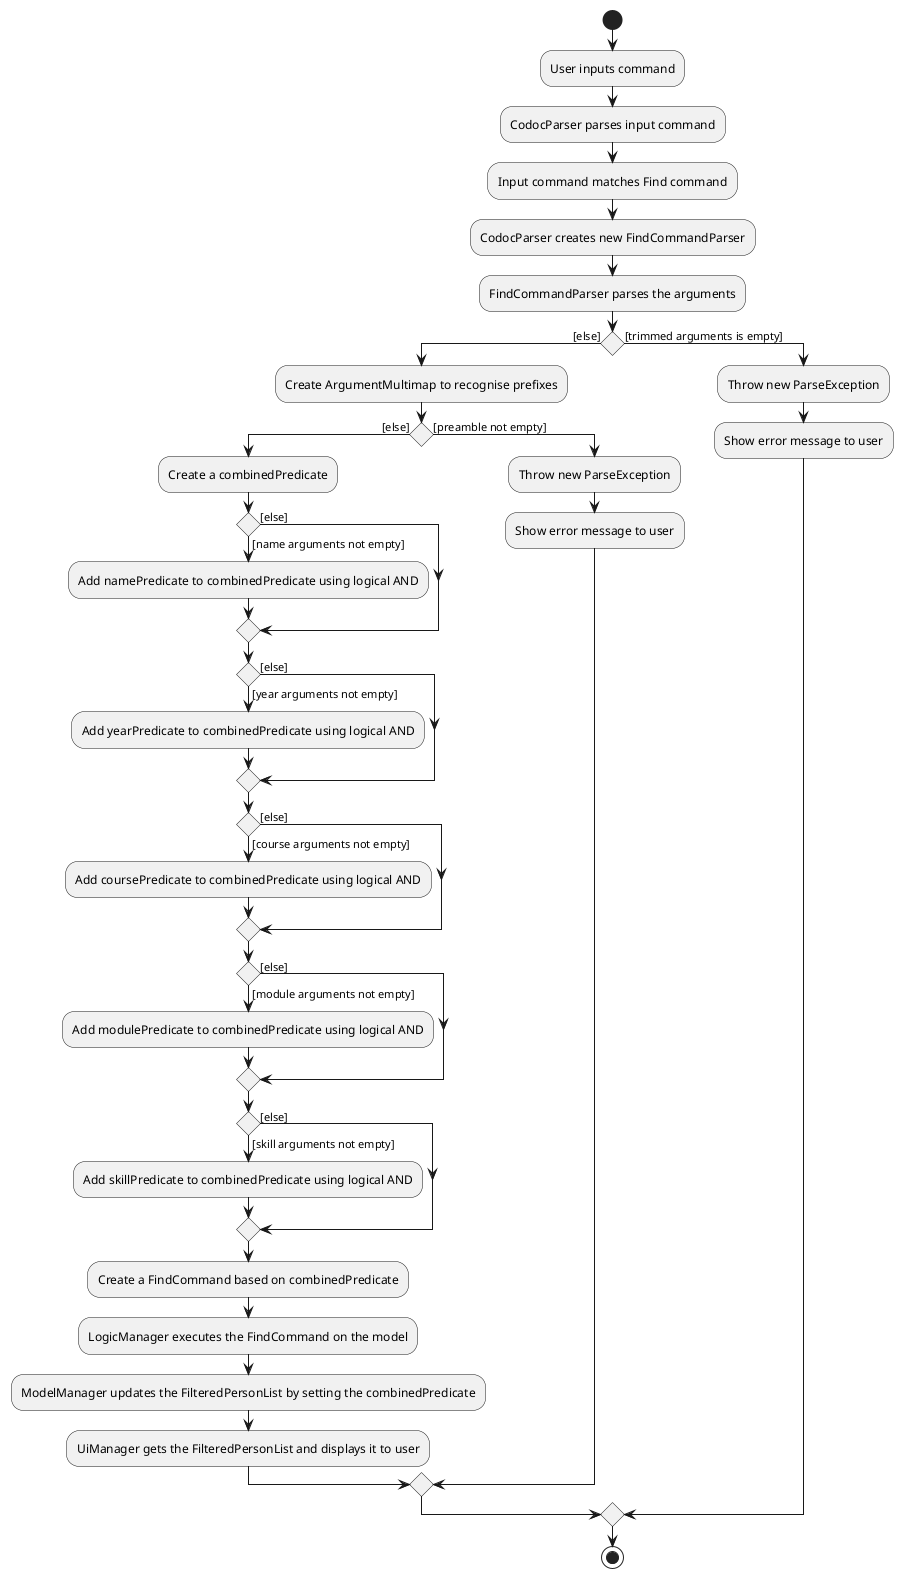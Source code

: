 @startuml
start
:User inputs command;
:CodocParser parses input command;
:Input command matches Find command;
:CodocParser creates new FindCommandParser;
:FindCommandParser parses the arguments;

'Since the beta syntax does not support placing the condition outside the
'diamond we place it as the true branch instead.

if () then ([else])
    :Create ArgumentMultimap to recognise prefixes;
    if () then ([else])
        :Create a combinedPredicate;
        if () then ([name arguments not empty])
                :Add namePredicate to combinedPredicate using logical AND;
        else ([else])
        endif
        if () then ([year arguments not empty])
                :Add yearPredicate to combinedPredicate using logical AND;
        else ([else])
        endif
        if () then ([course arguments not empty])
                :Add coursePredicate to combinedPredicate using logical AND;
        else ([else])
        endif
        if () then ([module arguments not empty])
                :Add modulePredicate to combinedPredicate using logical AND;
        else ([else])
        endif
        if () then ([skill arguments not empty])
                :Add skillPredicate to combinedPredicate using logical AND;
        else ([else])
        endif
        :Create a FindCommand based on combinedPredicate;
        :LogicManager executes the FindCommand on the model;
        :ModelManager updates the FilteredPersonList by setting the combinedPredicate;
        :UiManager gets the FilteredPersonList and displays it to user;
    else ([preamble not empty])
        :Throw new ParseException;
        :Show error message to user;
    endif
else ([trimmed arguments is empty])
    :Throw new ParseException;
    :Show error message to user;
endif
stop
@enduml
